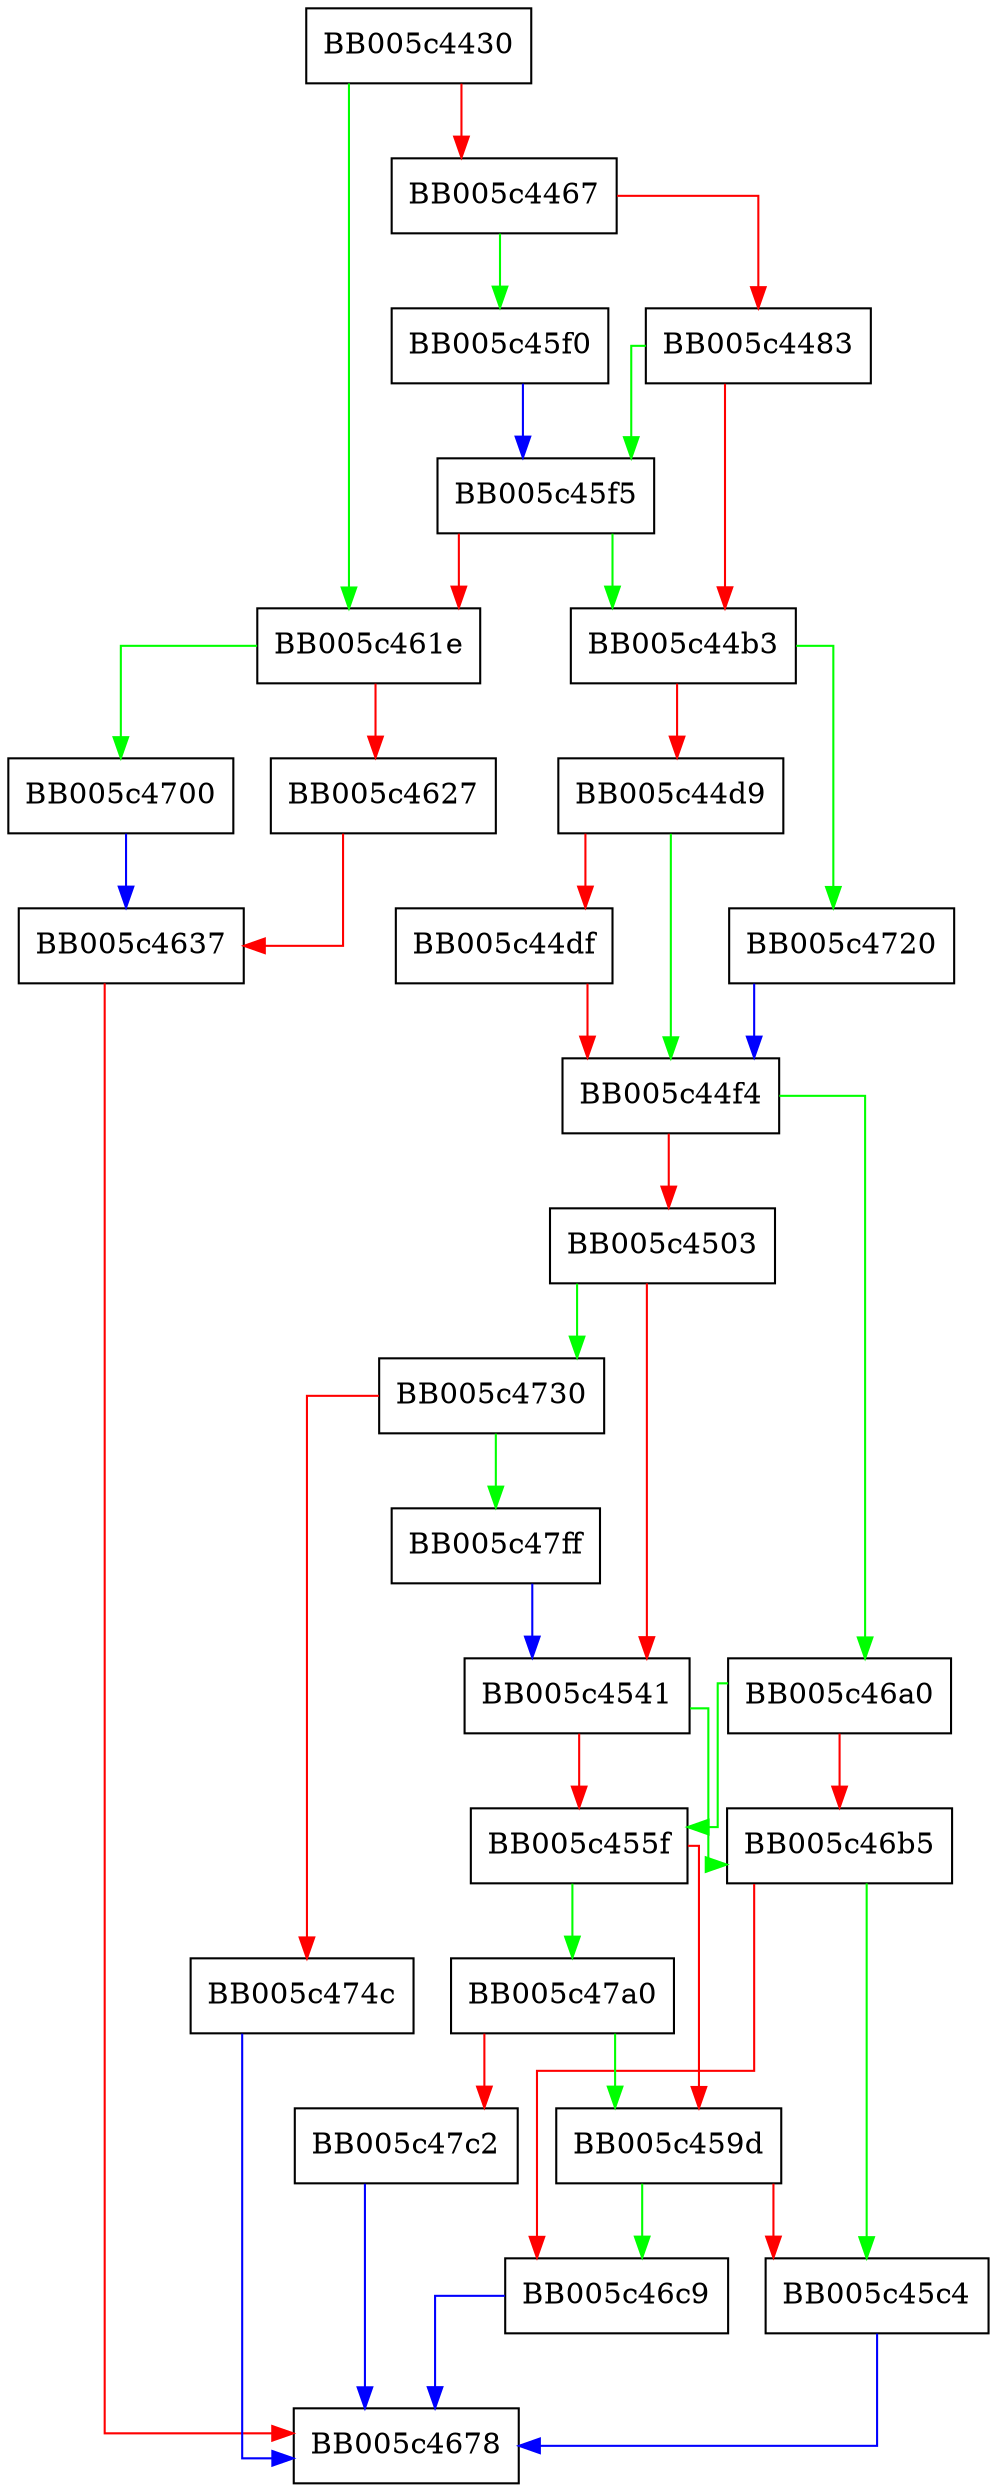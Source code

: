digraph EVP_PBE_CipherInit_ex {
  node [shape="box"];
  graph [splines=ortho];
  BB005c4430 -> BB005c461e [color="green"];
  BB005c4430 -> BB005c4467 [color="red"];
  BB005c4467 -> BB005c45f0 [color="green"];
  BB005c4467 -> BB005c4483 [color="red"];
  BB005c4483 -> BB005c45f5 [color="green"];
  BB005c4483 -> BB005c44b3 [color="red"];
  BB005c44b3 -> BB005c4720 [color="green"];
  BB005c44b3 -> BB005c44d9 [color="red"];
  BB005c44d9 -> BB005c44f4 [color="green"];
  BB005c44d9 -> BB005c44df [color="red"];
  BB005c44df -> BB005c44f4 [color="red"];
  BB005c44f4 -> BB005c46a0 [color="green"];
  BB005c44f4 -> BB005c4503 [color="red"];
  BB005c4503 -> BB005c4730 [color="green"];
  BB005c4503 -> BB005c4541 [color="red"];
  BB005c4541 -> BB005c46b5 [color="green"];
  BB005c4541 -> BB005c455f [color="red"];
  BB005c455f -> BB005c47a0 [color="green"];
  BB005c455f -> BB005c459d [color="red"];
  BB005c459d -> BB005c46c9 [color="green"];
  BB005c459d -> BB005c45c4 [color="red"];
  BB005c45c4 -> BB005c4678 [color="blue"];
  BB005c45f0 -> BB005c45f5 [color="blue"];
  BB005c45f5 -> BB005c44b3 [color="green"];
  BB005c45f5 -> BB005c461e [color="red"];
  BB005c461e -> BB005c4700 [color="green"];
  BB005c461e -> BB005c4627 [color="red"];
  BB005c4627 -> BB005c4637 [color="red"];
  BB005c4637 -> BB005c4678 [color="red"];
  BB005c46a0 -> BB005c455f [color="green"];
  BB005c46a0 -> BB005c46b5 [color="red"];
  BB005c46b5 -> BB005c45c4 [color="green"];
  BB005c46b5 -> BB005c46c9 [color="red"];
  BB005c46c9 -> BB005c4678 [color="blue"];
  BB005c4700 -> BB005c4637 [color="blue"];
  BB005c4720 -> BB005c44f4 [color="blue"];
  BB005c4730 -> BB005c47ff [color="green"];
  BB005c4730 -> BB005c474c [color="red"];
  BB005c474c -> BB005c4678 [color="blue"];
  BB005c47a0 -> BB005c459d [color="green"];
  BB005c47a0 -> BB005c47c2 [color="red"];
  BB005c47c2 -> BB005c4678 [color="blue"];
  BB005c47ff -> BB005c4541 [color="blue"];
}